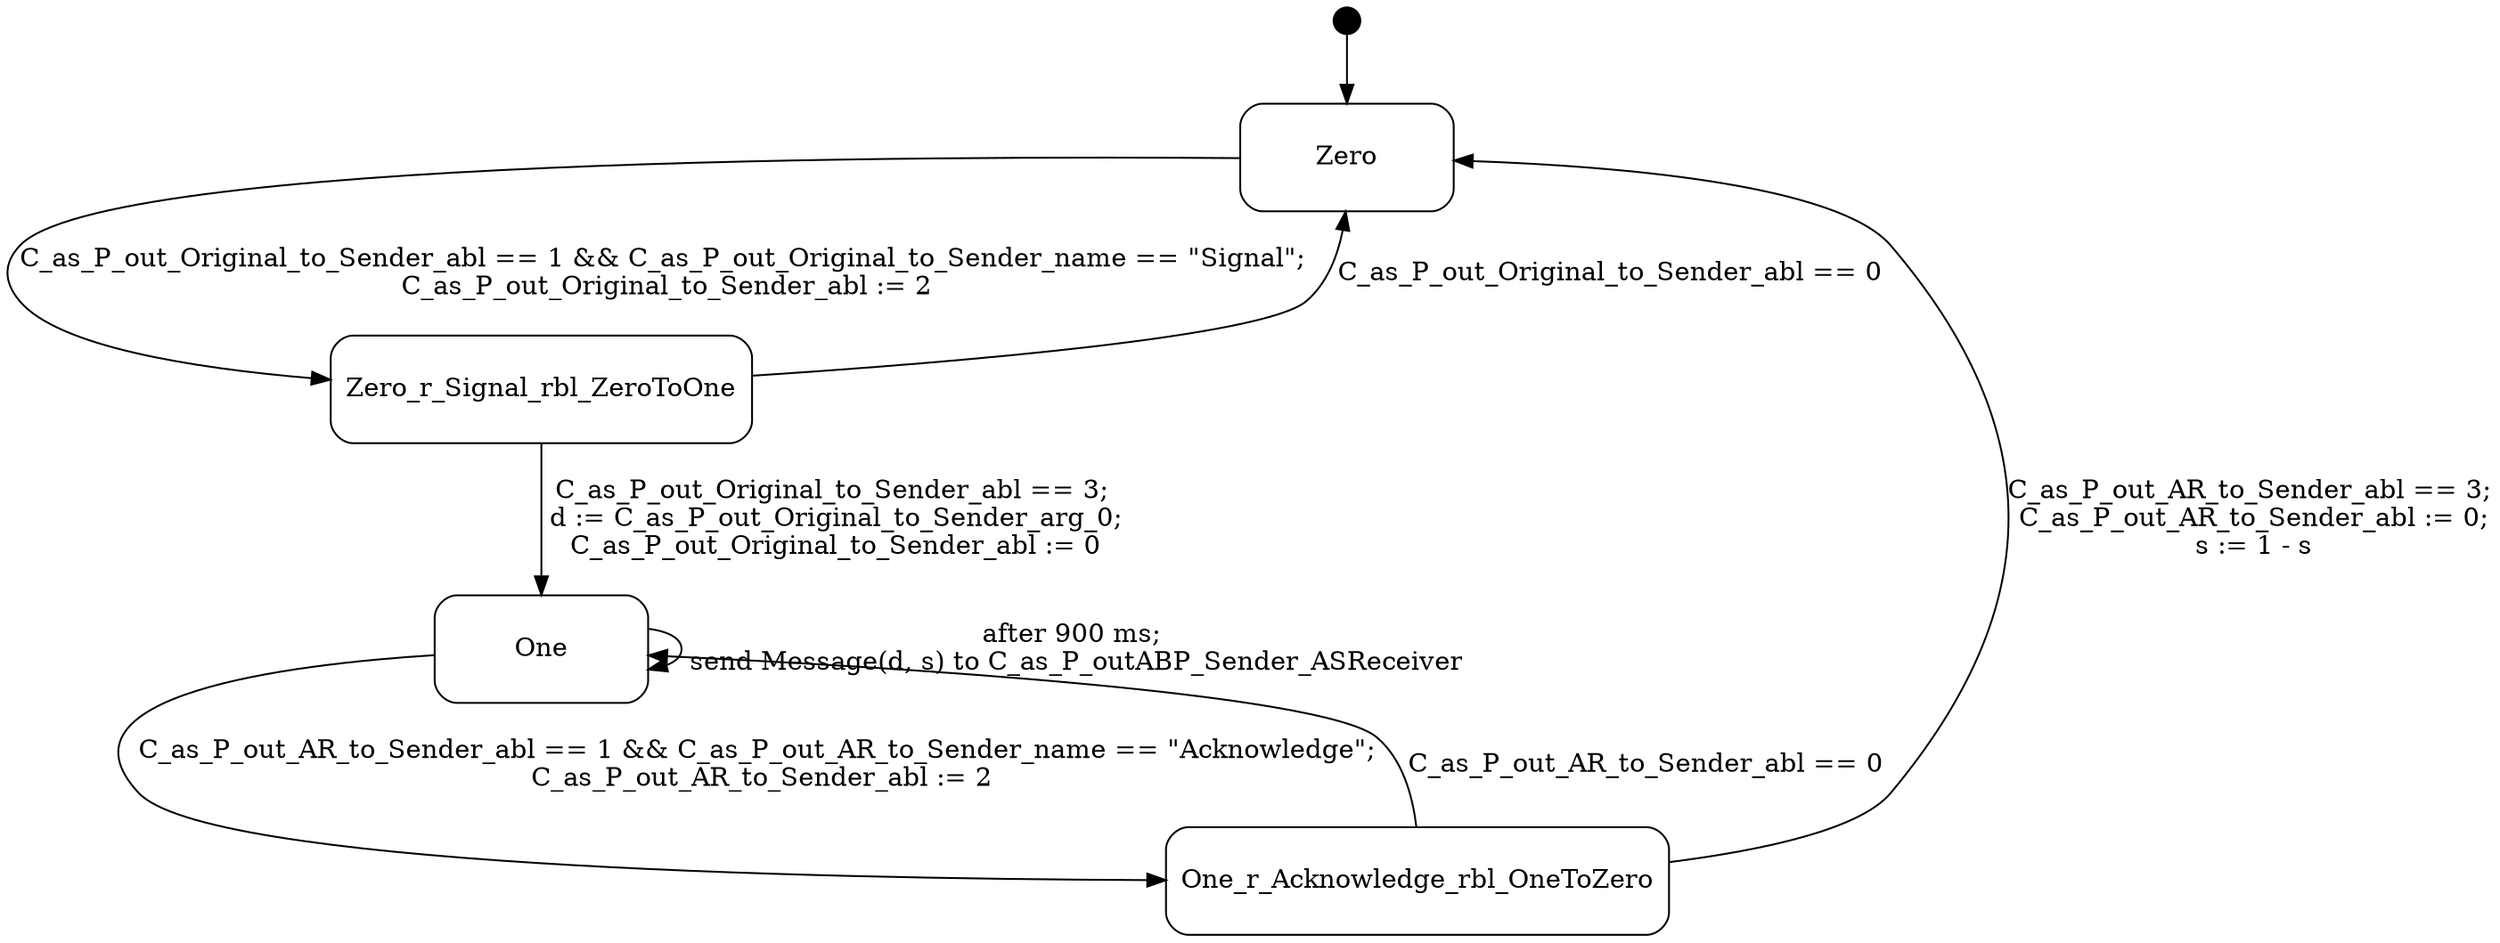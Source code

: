 digraph C_as_P_outABP_Sender_Sender {
  compound = true;
  rank = LR;
node [shape = "point", height = "0.2"] Zero_extra node [shape = "Mrecord", height = "0.8", width = "1.6"] Zero Zero_extra -> Zero

node [shape = "Mrecord", height = "0.8", width = "1.6"] One
node [shape = "Mrecord", height = "0.8", width = "1.6"] Zero_r_Signal_rbl_ZeroToOne
node [shape = "Mrecord", height = "0.8", width = "1.6"] One_r_Acknowledge_rbl_OneToZero



One -> One [label = "after 900 ms;\n send Message(d, s) to C_as_P_outABP_Sender_ASReceiver"];

Zero -> Zero_r_Signal_rbl_ZeroToOne [label = "C_as_P_out_Original_to_Sender_abl == 1 && C_as_P_out_Original_to_Sender_name == \"Signal\";\n C_as_P_out_Original_to_Sender_abl := 2"];

Zero_r_Signal_rbl_ZeroToOne -> One [label = "C_as_P_out_Original_to_Sender_abl == 3;\n d := C_as_P_out_Original_to_Sender_arg_0;\n C_as_P_out_Original_to_Sender_abl := 0"];

Zero_r_Signal_rbl_ZeroToOne -> Zero [label = "C_as_P_out_Original_to_Sender_abl == 0"];

One -> One_r_Acknowledge_rbl_OneToZero [label = "C_as_P_out_AR_to_Sender_abl == 1 && C_as_P_out_AR_to_Sender_name == \"Acknowledge\";\n C_as_P_out_AR_to_Sender_abl := 2"];

One_r_Acknowledge_rbl_OneToZero -> Zero [label = "C_as_P_out_AR_to_Sender_abl == 3;\n C_as_P_out_AR_to_Sender_abl := 0;\n s := 1 - s"];

One_r_Acknowledge_rbl_OneToZero -> One [label = "C_as_P_out_AR_to_Sender_abl == 0"];

}
